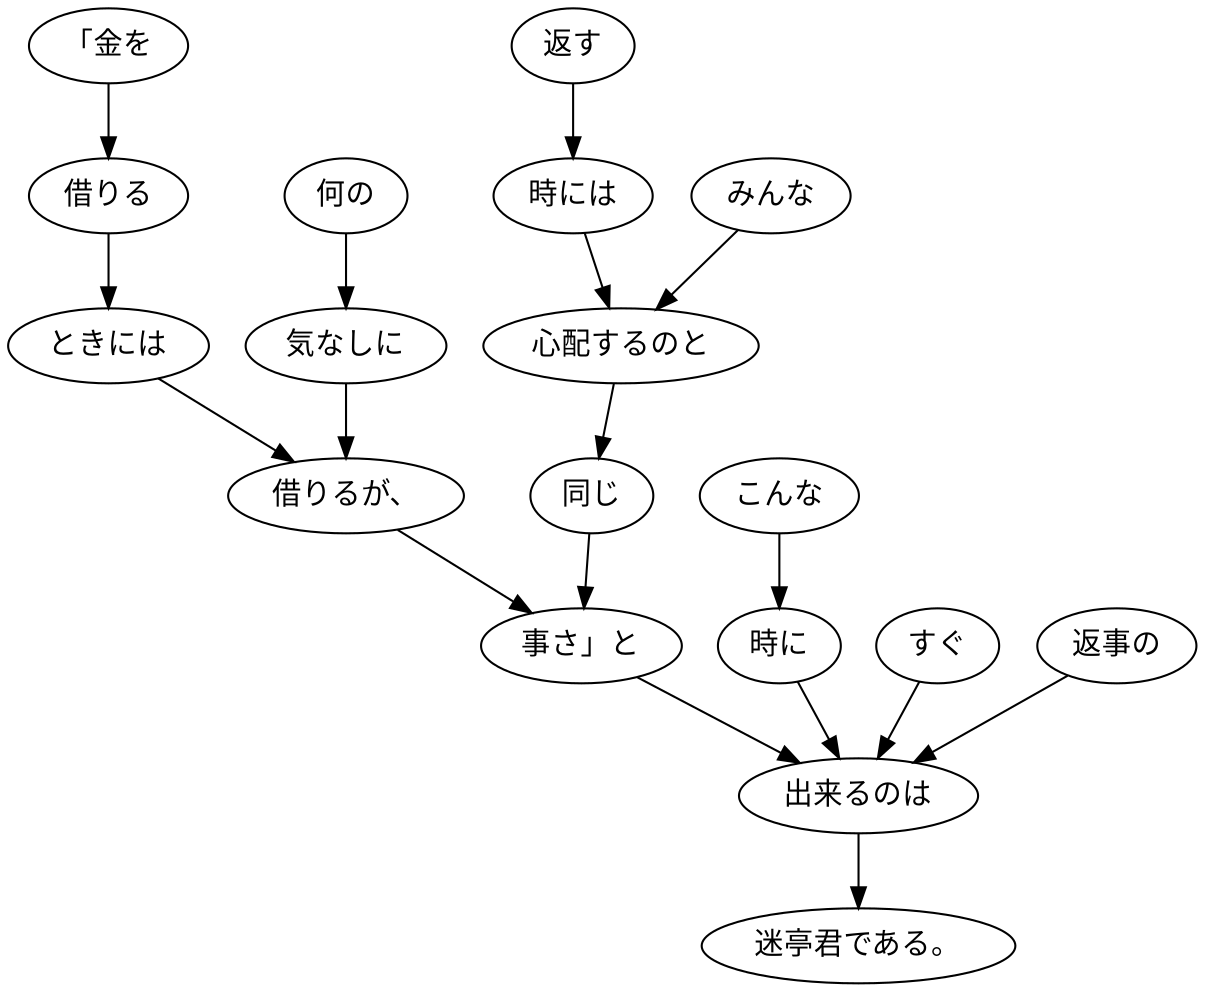 digraph graph8569 {
	node0 [label="「金を"];
	node1 [label="借りる"];
	node2 [label="ときには"];
	node3 [label="何の"];
	node4 [label="気なしに"];
	node5 [label="借りるが、"];
	node6 [label="返す"];
	node7 [label="時には"];
	node8 [label="みんな"];
	node9 [label="心配するのと"];
	node10 [label="同じ"];
	node11 [label="事さ」と"];
	node12 [label="こんな"];
	node13 [label="時に"];
	node14 [label="すぐ"];
	node15 [label="返事の"];
	node16 [label="出来るのは"];
	node17 [label="迷亭君である。"];
	node0 -> node1;
	node1 -> node2;
	node2 -> node5;
	node3 -> node4;
	node4 -> node5;
	node5 -> node11;
	node6 -> node7;
	node7 -> node9;
	node8 -> node9;
	node9 -> node10;
	node10 -> node11;
	node11 -> node16;
	node12 -> node13;
	node13 -> node16;
	node14 -> node16;
	node15 -> node16;
	node16 -> node17;
}
